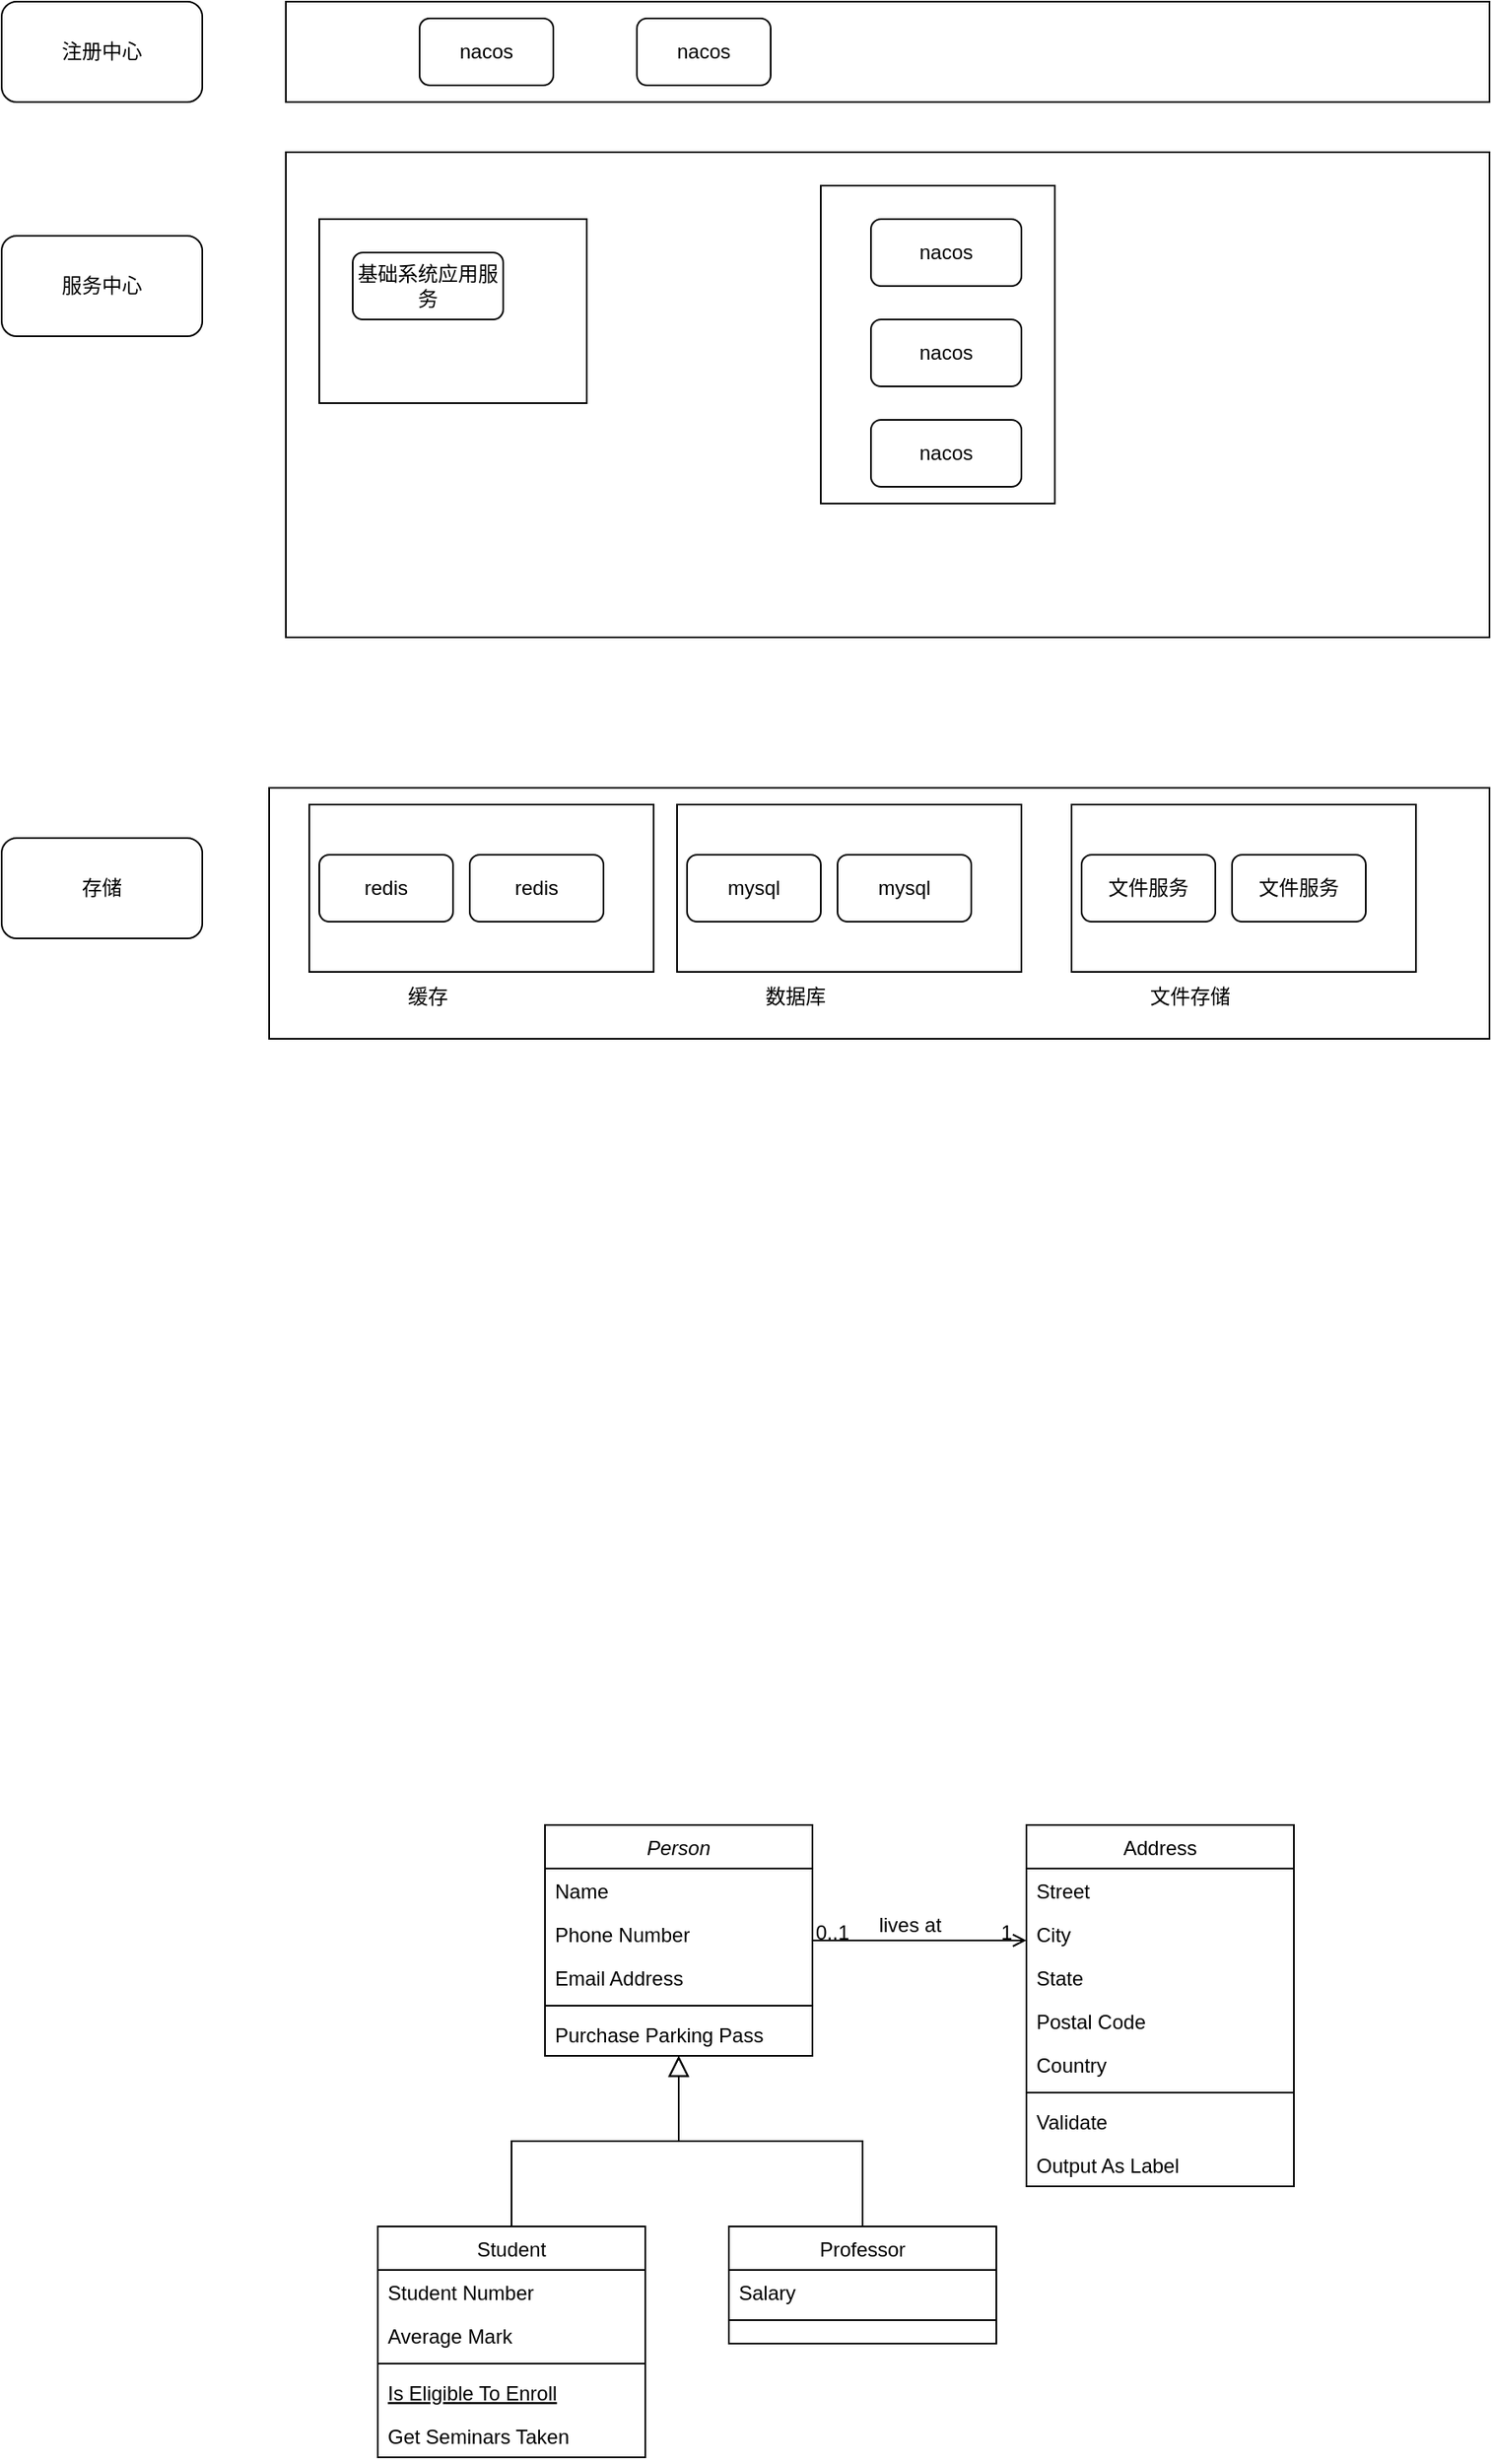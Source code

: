 <mxfile version="22.0.8" type="github">
  <diagram name="第 1 页" id="N2apjxpWbYqQif2-I4x0">
    <mxGraphModel dx="1434" dy="750" grid="1" gridSize="10" guides="1" tooltips="1" connect="1" arrows="1" fold="1" page="1" pageScale="1" pageWidth="827" pageHeight="1169" math="0" shadow="0">
      <root>
        <mxCell id="0" />
        <mxCell id="1" parent="0" />
        <mxCell id="Pd4GgcT9B95wRbPPcqMi-2" value="注册中心" style="rounded=1;whiteSpace=wrap;html=1;" parent="1" vertex="1">
          <mxGeometry x="70" y="110" width="120" height="60" as="geometry" />
        </mxCell>
        <mxCell id="Pd4GgcT9B95wRbPPcqMi-3" value="服务中心" style="rounded=1;whiteSpace=wrap;html=1;" parent="1" vertex="1">
          <mxGeometry x="70" y="250" width="120" height="60" as="geometry" />
        </mxCell>
        <mxCell id="Pd4GgcT9B95wRbPPcqMi-5" value="" style="rounded=0;whiteSpace=wrap;html=1;" parent="1" vertex="1">
          <mxGeometry x="240" y="110" width="720" height="60" as="geometry" />
        </mxCell>
        <mxCell id="Pd4GgcT9B95wRbPPcqMi-7" value="nacos" style="rounded=1;whiteSpace=wrap;html=1;" parent="1" vertex="1">
          <mxGeometry x="320" y="120" width="80" height="40" as="geometry" />
        </mxCell>
        <mxCell id="Pd4GgcT9B95wRbPPcqMi-8" value="nacos" style="rounded=1;whiteSpace=wrap;html=1;" parent="1" vertex="1">
          <mxGeometry x="450" y="120" width="80" height="40" as="geometry" />
        </mxCell>
        <mxCell id="Pd4GgcT9B95wRbPPcqMi-9" value="" style="rounded=0;whiteSpace=wrap;html=1;" parent="1" vertex="1">
          <mxGeometry x="240" y="200" width="720" height="290" as="geometry" />
        </mxCell>
        <mxCell id="Pd4GgcT9B95wRbPPcqMi-10" value="" style="rounded=0;whiteSpace=wrap;html=1;" parent="1" vertex="1">
          <mxGeometry x="560" y="220" width="140" height="190" as="geometry" />
        </mxCell>
        <mxCell id="Pd4GgcT9B95wRbPPcqMi-11" value="nacos" style="rounded=1;whiteSpace=wrap;html=1;" parent="1" vertex="1">
          <mxGeometry x="590" y="240" width="90" height="40" as="geometry" />
        </mxCell>
        <mxCell id="Pd4GgcT9B95wRbPPcqMi-12" value="nacos" style="rounded=1;whiteSpace=wrap;html=1;" parent="1" vertex="1">
          <mxGeometry x="590" y="300" width="90" height="40" as="geometry" />
        </mxCell>
        <mxCell id="Pd4GgcT9B95wRbPPcqMi-13" value="nacos" style="rounded=1;whiteSpace=wrap;html=1;" parent="1" vertex="1">
          <mxGeometry x="590" y="360" width="90" height="40" as="geometry" />
        </mxCell>
        <mxCell id="Pd4GgcT9B95wRbPPcqMi-14" value="" style="rounded=0;whiteSpace=wrap;html=1;" parent="1" vertex="1">
          <mxGeometry x="260" y="240" width="160" height="110" as="geometry" />
        </mxCell>
        <mxCell id="Pd4GgcT9B95wRbPPcqMi-15" value="基础系统应用服务" style="rounded=1;whiteSpace=wrap;html=1;" parent="1" vertex="1">
          <mxGeometry x="280" y="260" width="90" height="40" as="geometry" />
        </mxCell>
        <mxCell id="Pd4GgcT9B95wRbPPcqMi-16" value="存储" style="rounded=1;whiteSpace=wrap;html=1;" parent="1" vertex="1">
          <mxGeometry x="70" y="610" width="120" height="60" as="geometry" />
        </mxCell>
        <mxCell id="Pd4GgcT9B95wRbPPcqMi-17" value="" style="rounded=0;whiteSpace=wrap;html=1;" parent="1" vertex="1">
          <mxGeometry x="230" y="580" width="730" height="150" as="geometry" />
        </mxCell>
        <mxCell id="Pd4GgcT9B95wRbPPcqMi-18" value="" style="rounded=0;whiteSpace=wrap;html=1;" parent="1" vertex="1">
          <mxGeometry x="254" y="590" width="206" height="100" as="geometry" />
        </mxCell>
        <mxCell id="Pd4GgcT9B95wRbPPcqMi-19" value="缓存" style="text;strokeColor=none;align=center;fillColor=none;html=1;verticalAlign=middle;whiteSpace=wrap;rounded=0;" parent="1" vertex="1">
          <mxGeometry x="295" y="690" width="60" height="30" as="geometry" />
        </mxCell>
        <mxCell id="Pd4GgcT9B95wRbPPcqMi-20" value="redis" style="rounded=1;whiteSpace=wrap;html=1;" parent="1" vertex="1">
          <mxGeometry x="260" y="620" width="80" height="40" as="geometry" />
        </mxCell>
        <mxCell id="Pd4GgcT9B95wRbPPcqMi-21" value="redis" style="rounded=1;whiteSpace=wrap;html=1;" parent="1" vertex="1">
          <mxGeometry x="350" y="620" width="80" height="40" as="geometry" />
        </mxCell>
        <mxCell id="Pd4GgcT9B95wRbPPcqMi-22" value="" style="rounded=0;whiteSpace=wrap;html=1;" parent="1" vertex="1">
          <mxGeometry x="474" y="590" width="206" height="100" as="geometry" />
        </mxCell>
        <mxCell id="Pd4GgcT9B95wRbPPcqMi-23" value="数据库" style="text;strokeColor=none;align=center;fillColor=none;html=1;verticalAlign=middle;whiteSpace=wrap;rounded=0;" parent="1" vertex="1">
          <mxGeometry x="515" y="690" width="60" height="30" as="geometry" />
        </mxCell>
        <mxCell id="Pd4GgcT9B95wRbPPcqMi-24" value="mysql" style="rounded=1;whiteSpace=wrap;html=1;" parent="1" vertex="1">
          <mxGeometry x="480" y="620" width="80" height="40" as="geometry" />
        </mxCell>
        <mxCell id="Pd4GgcT9B95wRbPPcqMi-25" value="mysql" style="rounded=1;whiteSpace=wrap;html=1;" parent="1" vertex="1">
          <mxGeometry x="570" y="620" width="80" height="40" as="geometry" />
        </mxCell>
        <mxCell id="Pd4GgcT9B95wRbPPcqMi-26" value="" style="rounded=0;whiteSpace=wrap;html=1;" parent="1" vertex="1">
          <mxGeometry x="710" y="590" width="206" height="100" as="geometry" />
        </mxCell>
        <mxCell id="Pd4GgcT9B95wRbPPcqMi-27" value="文件存储" style="text;strokeColor=none;align=center;fillColor=none;html=1;verticalAlign=middle;whiteSpace=wrap;rounded=0;" parent="1" vertex="1">
          <mxGeometry x="751" y="690" width="60" height="30" as="geometry" />
        </mxCell>
        <mxCell id="Pd4GgcT9B95wRbPPcqMi-28" value="文件服务" style="rounded=1;whiteSpace=wrap;html=1;" parent="1" vertex="1">
          <mxGeometry x="716" y="620" width="80" height="40" as="geometry" />
        </mxCell>
        <mxCell id="Pd4GgcT9B95wRbPPcqMi-29" value="文件服务" style="rounded=1;whiteSpace=wrap;html=1;" parent="1" vertex="1">
          <mxGeometry x="806" y="620" width="80" height="40" as="geometry" />
        </mxCell>
        <mxCell id="33msQv8YJ-fLfwgcdkw9-1" value="Person" style="swimlane;fontStyle=2;align=center;verticalAlign=top;childLayout=stackLayout;horizontal=1;startSize=26;horizontalStack=0;resizeParent=1;resizeLast=0;collapsible=1;marginBottom=0;rounded=0;shadow=0;strokeWidth=1;" vertex="1" parent="1">
          <mxGeometry x="395" y="1200" width="160" height="138" as="geometry">
            <mxRectangle x="230" y="140" width="160" height="26" as="alternateBounds" />
          </mxGeometry>
        </mxCell>
        <mxCell id="33msQv8YJ-fLfwgcdkw9-2" value="Name" style="text;align=left;verticalAlign=top;spacingLeft=4;spacingRight=4;overflow=hidden;rotatable=0;points=[[0,0.5],[1,0.5]];portConstraint=eastwest;" vertex="1" parent="33msQv8YJ-fLfwgcdkw9-1">
          <mxGeometry y="26" width="160" height="26" as="geometry" />
        </mxCell>
        <mxCell id="33msQv8YJ-fLfwgcdkw9-3" value="Phone Number" style="text;align=left;verticalAlign=top;spacingLeft=4;spacingRight=4;overflow=hidden;rotatable=0;points=[[0,0.5],[1,0.5]];portConstraint=eastwest;rounded=0;shadow=0;html=0;" vertex="1" parent="33msQv8YJ-fLfwgcdkw9-1">
          <mxGeometry y="52" width="160" height="26" as="geometry" />
        </mxCell>
        <mxCell id="33msQv8YJ-fLfwgcdkw9-4" value="Email Address" style="text;align=left;verticalAlign=top;spacingLeft=4;spacingRight=4;overflow=hidden;rotatable=0;points=[[0,0.5],[1,0.5]];portConstraint=eastwest;rounded=0;shadow=0;html=0;" vertex="1" parent="33msQv8YJ-fLfwgcdkw9-1">
          <mxGeometry y="78" width="160" height="26" as="geometry" />
        </mxCell>
        <mxCell id="33msQv8YJ-fLfwgcdkw9-5" value="" style="line;html=1;strokeWidth=1;align=left;verticalAlign=middle;spacingTop=-1;spacingLeft=3;spacingRight=3;rotatable=0;labelPosition=right;points=[];portConstraint=eastwest;" vertex="1" parent="33msQv8YJ-fLfwgcdkw9-1">
          <mxGeometry y="104" width="160" height="8" as="geometry" />
        </mxCell>
        <mxCell id="33msQv8YJ-fLfwgcdkw9-6" value="Purchase Parking Pass" style="text;align=left;verticalAlign=top;spacingLeft=4;spacingRight=4;overflow=hidden;rotatable=0;points=[[0,0.5],[1,0.5]];portConstraint=eastwest;" vertex="1" parent="33msQv8YJ-fLfwgcdkw9-1">
          <mxGeometry y="112" width="160" height="26" as="geometry" />
        </mxCell>
        <mxCell id="33msQv8YJ-fLfwgcdkw9-7" value="Student" style="swimlane;fontStyle=0;align=center;verticalAlign=top;childLayout=stackLayout;horizontal=1;startSize=26;horizontalStack=0;resizeParent=1;resizeLast=0;collapsible=1;marginBottom=0;rounded=0;shadow=0;strokeWidth=1;" vertex="1" parent="1">
          <mxGeometry x="295" y="1440" width="160" height="138" as="geometry">
            <mxRectangle x="130" y="380" width="160" height="26" as="alternateBounds" />
          </mxGeometry>
        </mxCell>
        <mxCell id="33msQv8YJ-fLfwgcdkw9-8" value="Student Number" style="text;align=left;verticalAlign=top;spacingLeft=4;spacingRight=4;overflow=hidden;rotatable=0;points=[[0,0.5],[1,0.5]];portConstraint=eastwest;" vertex="1" parent="33msQv8YJ-fLfwgcdkw9-7">
          <mxGeometry y="26" width="160" height="26" as="geometry" />
        </mxCell>
        <mxCell id="33msQv8YJ-fLfwgcdkw9-9" value="Average Mark" style="text;align=left;verticalAlign=top;spacingLeft=4;spacingRight=4;overflow=hidden;rotatable=0;points=[[0,0.5],[1,0.5]];portConstraint=eastwest;rounded=0;shadow=0;html=0;" vertex="1" parent="33msQv8YJ-fLfwgcdkw9-7">
          <mxGeometry y="52" width="160" height="26" as="geometry" />
        </mxCell>
        <mxCell id="33msQv8YJ-fLfwgcdkw9-10" value="" style="line;html=1;strokeWidth=1;align=left;verticalAlign=middle;spacingTop=-1;spacingLeft=3;spacingRight=3;rotatable=0;labelPosition=right;points=[];portConstraint=eastwest;" vertex="1" parent="33msQv8YJ-fLfwgcdkw9-7">
          <mxGeometry y="78" width="160" height="8" as="geometry" />
        </mxCell>
        <mxCell id="33msQv8YJ-fLfwgcdkw9-11" value="Is Eligible To Enroll" style="text;align=left;verticalAlign=top;spacingLeft=4;spacingRight=4;overflow=hidden;rotatable=0;points=[[0,0.5],[1,0.5]];portConstraint=eastwest;fontStyle=4" vertex="1" parent="33msQv8YJ-fLfwgcdkw9-7">
          <mxGeometry y="86" width="160" height="26" as="geometry" />
        </mxCell>
        <mxCell id="33msQv8YJ-fLfwgcdkw9-12" value="Get Seminars Taken" style="text;align=left;verticalAlign=top;spacingLeft=4;spacingRight=4;overflow=hidden;rotatable=0;points=[[0,0.5],[1,0.5]];portConstraint=eastwest;" vertex="1" parent="33msQv8YJ-fLfwgcdkw9-7">
          <mxGeometry y="112" width="160" height="26" as="geometry" />
        </mxCell>
        <mxCell id="33msQv8YJ-fLfwgcdkw9-13" value="" style="endArrow=block;endSize=10;endFill=0;shadow=0;strokeWidth=1;rounded=0;edgeStyle=elbowEdgeStyle;elbow=vertical;" edge="1" parent="1" source="33msQv8YJ-fLfwgcdkw9-7" target="33msQv8YJ-fLfwgcdkw9-1">
          <mxGeometry width="160" relative="1" as="geometry">
            <mxPoint x="375" y="1283" as="sourcePoint" />
            <mxPoint x="375" y="1283" as="targetPoint" />
          </mxGeometry>
        </mxCell>
        <mxCell id="33msQv8YJ-fLfwgcdkw9-14" value="Professor" style="swimlane;fontStyle=0;align=center;verticalAlign=top;childLayout=stackLayout;horizontal=1;startSize=26;horizontalStack=0;resizeParent=1;resizeLast=0;collapsible=1;marginBottom=0;rounded=0;shadow=0;strokeWidth=1;" vertex="1" parent="1">
          <mxGeometry x="505" y="1440" width="160" height="70" as="geometry">
            <mxRectangle x="340" y="380" width="170" height="26" as="alternateBounds" />
          </mxGeometry>
        </mxCell>
        <mxCell id="33msQv8YJ-fLfwgcdkw9-15" value="Salary" style="text;align=left;verticalAlign=top;spacingLeft=4;spacingRight=4;overflow=hidden;rotatable=0;points=[[0,0.5],[1,0.5]];portConstraint=eastwest;" vertex="1" parent="33msQv8YJ-fLfwgcdkw9-14">
          <mxGeometry y="26" width="160" height="26" as="geometry" />
        </mxCell>
        <mxCell id="33msQv8YJ-fLfwgcdkw9-16" value="" style="line;html=1;strokeWidth=1;align=left;verticalAlign=middle;spacingTop=-1;spacingLeft=3;spacingRight=3;rotatable=0;labelPosition=right;points=[];portConstraint=eastwest;" vertex="1" parent="33msQv8YJ-fLfwgcdkw9-14">
          <mxGeometry y="52" width="160" height="8" as="geometry" />
        </mxCell>
        <mxCell id="33msQv8YJ-fLfwgcdkw9-17" value="" style="endArrow=block;endSize=10;endFill=0;shadow=0;strokeWidth=1;rounded=0;edgeStyle=elbowEdgeStyle;elbow=vertical;" edge="1" parent="1" source="33msQv8YJ-fLfwgcdkw9-14" target="33msQv8YJ-fLfwgcdkw9-1">
          <mxGeometry width="160" relative="1" as="geometry">
            <mxPoint x="385" y="1453" as="sourcePoint" />
            <mxPoint x="485" y="1351" as="targetPoint" />
          </mxGeometry>
        </mxCell>
        <mxCell id="33msQv8YJ-fLfwgcdkw9-18" value="Address" style="swimlane;fontStyle=0;align=center;verticalAlign=top;childLayout=stackLayout;horizontal=1;startSize=26;horizontalStack=0;resizeParent=1;resizeLast=0;collapsible=1;marginBottom=0;rounded=0;shadow=0;strokeWidth=1;" vertex="1" parent="1">
          <mxGeometry x="683" y="1200" width="160" height="216" as="geometry">
            <mxRectangle x="550" y="140" width="160" height="26" as="alternateBounds" />
          </mxGeometry>
        </mxCell>
        <mxCell id="33msQv8YJ-fLfwgcdkw9-19" value="Street" style="text;align=left;verticalAlign=top;spacingLeft=4;spacingRight=4;overflow=hidden;rotatable=0;points=[[0,0.5],[1,0.5]];portConstraint=eastwest;" vertex="1" parent="33msQv8YJ-fLfwgcdkw9-18">
          <mxGeometry y="26" width="160" height="26" as="geometry" />
        </mxCell>
        <mxCell id="33msQv8YJ-fLfwgcdkw9-20" value="City" style="text;align=left;verticalAlign=top;spacingLeft=4;spacingRight=4;overflow=hidden;rotatable=0;points=[[0,0.5],[1,0.5]];portConstraint=eastwest;rounded=0;shadow=0;html=0;" vertex="1" parent="33msQv8YJ-fLfwgcdkw9-18">
          <mxGeometry y="52" width="160" height="26" as="geometry" />
        </mxCell>
        <mxCell id="33msQv8YJ-fLfwgcdkw9-21" value="State" style="text;align=left;verticalAlign=top;spacingLeft=4;spacingRight=4;overflow=hidden;rotatable=0;points=[[0,0.5],[1,0.5]];portConstraint=eastwest;rounded=0;shadow=0;html=0;" vertex="1" parent="33msQv8YJ-fLfwgcdkw9-18">
          <mxGeometry y="78" width="160" height="26" as="geometry" />
        </mxCell>
        <mxCell id="33msQv8YJ-fLfwgcdkw9-22" value="Postal Code" style="text;align=left;verticalAlign=top;spacingLeft=4;spacingRight=4;overflow=hidden;rotatable=0;points=[[0,0.5],[1,0.5]];portConstraint=eastwest;rounded=0;shadow=0;html=0;" vertex="1" parent="33msQv8YJ-fLfwgcdkw9-18">
          <mxGeometry y="104" width="160" height="26" as="geometry" />
        </mxCell>
        <mxCell id="33msQv8YJ-fLfwgcdkw9-23" value="Country" style="text;align=left;verticalAlign=top;spacingLeft=4;spacingRight=4;overflow=hidden;rotatable=0;points=[[0,0.5],[1,0.5]];portConstraint=eastwest;rounded=0;shadow=0;html=0;" vertex="1" parent="33msQv8YJ-fLfwgcdkw9-18">
          <mxGeometry y="130" width="160" height="26" as="geometry" />
        </mxCell>
        <mxCell id="33msQv8YJ-fLfwgcdkw9-24" value="" style="line;html=1;strokeWidth=1;align=left;verticalAlign=middle;spacingTop=-1;spacingLeft=3;spacingRight=3;rotatable=0;labelPosition=right;points=[];portConstraint=eastwest;" vertex="1" parent="33msQv8YJ-fLfwgcdkw9-18">
          <mxGeometry y="156" width="160" height="8" as="geometry" />
        </mxCell>
        <mxCell id="33msQv8YJ-fLfwgcdkw9-25" value="Validate" style="text;align=left;verticalAlign=top;spacingLeft=4;spacingRight=4;overflow=hidden;rotatable=0;points=[[0,0.5],[1,0.5]];portConstraint=eastwest;" vertex="1" parent="33msQv8YJ-fLfwgcdkw9-18">
          <mxGeometry y="164" width="160" height="26" as="geometry" />
        </mxCell>
        <mxCell id="33msQv8YJ-fLfwgcdkw9-26" value="Output As Label" style="text;align=left;verticalAlign=top;spacingLeft=4;spacingRight=4;overflow=hidden;rotatable=0;points=[[0,0.5],[1,0.5]];portConstraint=eastwest;" vertex="1" parent="33msQv8YJ-fLfwgcdkw9-18">
          <mxGeometry y="190" width="160" height="26" as="geometry" />
        </mxCell>
        <mxCell id="33msQv8YJ-fLfwgcdkw9-27" value="" style="endArrow=open;shadow=0;strokeWidth=1;rounded=0;endFill=1;edgeStyle=elbowEdgeStyle;elbow=vertical;" edge="1" parent="1" source="33msQv8YJ-fLfwgcdkw9-1" target="33msQv8YJ-fLfwgcdkw9-18">
          <mxGeometry x="0.5" y="41" relative="1" as="geometry">
            <mxPoint x="555" y="1272" as="sourcePoint" />
            <mxPoint x="715" y="1272" as="targetPoint" />
            <mxPoint x="-40" y="32" as="offset" />
          </mxGeometry>
        </mxCell>
        <mxCell id="33msQv8YJ-fLfwgcdkw9-28" value="0..1" style="resizable=0;align=left;verticalAlign=bottom;labelBackgroundColor=none;fontSize=12;" connectable="0" vertex="1" parent="33msQv8YJ-fLfwgcdkw9-27">
          <mxGeometry x="-1" relative="1" as="geometry">
            <mxPoint y="4" as="offset" />
          </mxGeometry>
        </mxCell>
        <mxCell id="33msQv8YJ-fLfwgcdkw9-29" value="1" style="resizable=0;align=right;verticalAlign=bottom;labelBackgroundColor=none;fontSize=12;" connectable="0" vertex="1" parent="33msQv8YJ-fLfwgcdkw9-27">
          <mxGeometry x="1" relative="1" as="geometry">
            <mxPoint x="-7" y="4" as="offset" />
          </mxGeometry>
        </mxCell>
        <mxCell id="33msQv8YJ-fLfwgcdkw9-30" value="lives at" style="text;html=1;resizable=0;points=[];;align=center;verticalAlign=middle;labelBackgroundColor=none;rounded=0;shadow=0;strokeWidth=1;fontSize=12;" vertex="1" connectable="0" parent="33msQv8YJ-fLfwgcdkw9-27">
          <mxGeometry x="0.5" y="49" relative="1" as="geometry">
            <mxPoint x="-38" y="40" as="offset" />
          </mxGeometry>
        </mxCell>
      </root>
    </mxGraphModel>
  </diagram>
</mxfile>
